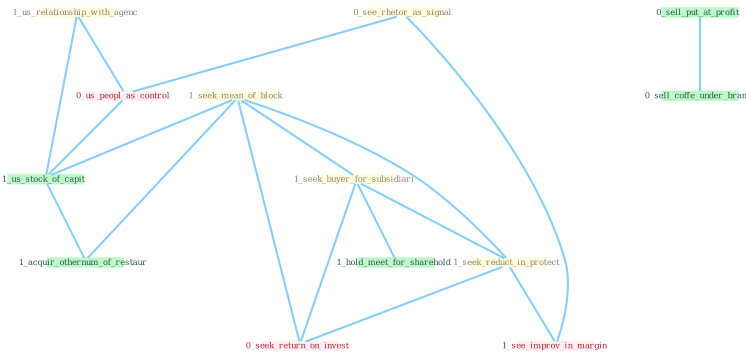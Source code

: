 Graph G{ 
    node
    [shape=polygon,style=filled,width=.5,height=.06,color="#BDFCC9",fixedsize=true,fontsize=4,
    fontcolor="#2f4f4f"];
    {node
    [color="#ffffe0", fontcolor="#8b7d6b"] "1_us_relationship_with_agenc " "1_seek_mean_of_block " "1_seek_buyer_for_subsidiari " "1_seek_reduct_in_protect " "0_see_rhetor_as_signal "}
{node [color="#fff0f5", fontcolor="#b22222"] "0_us_peopl_as_control " "0_seek_return_on_invest " "1_see_improv_in_margin "}
edge [color="#B0E2FF"];

	"1_us_relationship_with_agenc " -- "0_us_peopl_as_control " [w="1", color="#87cefa" ];
	"1_us_relationship_with_agenc " -- "1_us_stock_of_capit " [w="1", color="#87cefa" ];
	"1_seek_mean_of_block " -- "1_seek_buyer_for_subsidiari " [w="1", color="#87cefa" ];
	"1_seek_mean_of_block " -- "1_seek_reduct_in_protect " [w="1", color="#87cefa" ];
	"1_seek_mean_of_block " -- "0_seek_return_on_invest " [w="1", color="#87cefa" ];
	"1_seek_mean_of_block " -- "1_us_stock_of_capit " [w="1", color="#87cefa" ];
	"1_seek_mean_of_block " -- "1_acquir_othernum_of_restaur " [w="1", color="#87cefa" ];
	"1_seek_buyer_for_subsidiari " -- "1_seek_reduct_in_protect " [w="1", color="#87cefa" ];
	"1_seek_buyer_for_subsidiari " -- "0_seek_return_on_invest " [w="1", color="#87cefa" ];
	"1_seek_buyer_for_subsidiari " -- "1_hold_meet_for_sharehold " [w="1", color="#87cefa" ];
	"1_seek_reduct_in_protect " -- "0_seek_return_on_invest " [w="1", color="#87cefa" ];
	"1_seek_reduct_in_protect " -- "1_see_improv_in_margin " [w="1", color="#87cefa" ];
	"0_see_rhetor_as_signal " -- "0_us_peopl_as_control " [w="1", color="#87cefa" ];
	"0_see_rhetor_as_signal " -- "1_see_improv_in_margin " [w="1", color="#87cefa" ];
	"0_us_peopl_as_control " -- "1_us_stock_of_capit " [w="1", color="#87cefa" ];
	"0_sell_put_at_profit " -- "0_sell_coffe_under_brand " [w="1", color="#87cefa" ];
	"1_us_stock_of_capit " -- "1_acquir_othernum_of_restaur " [w="1", color="#87cefa" ];
}